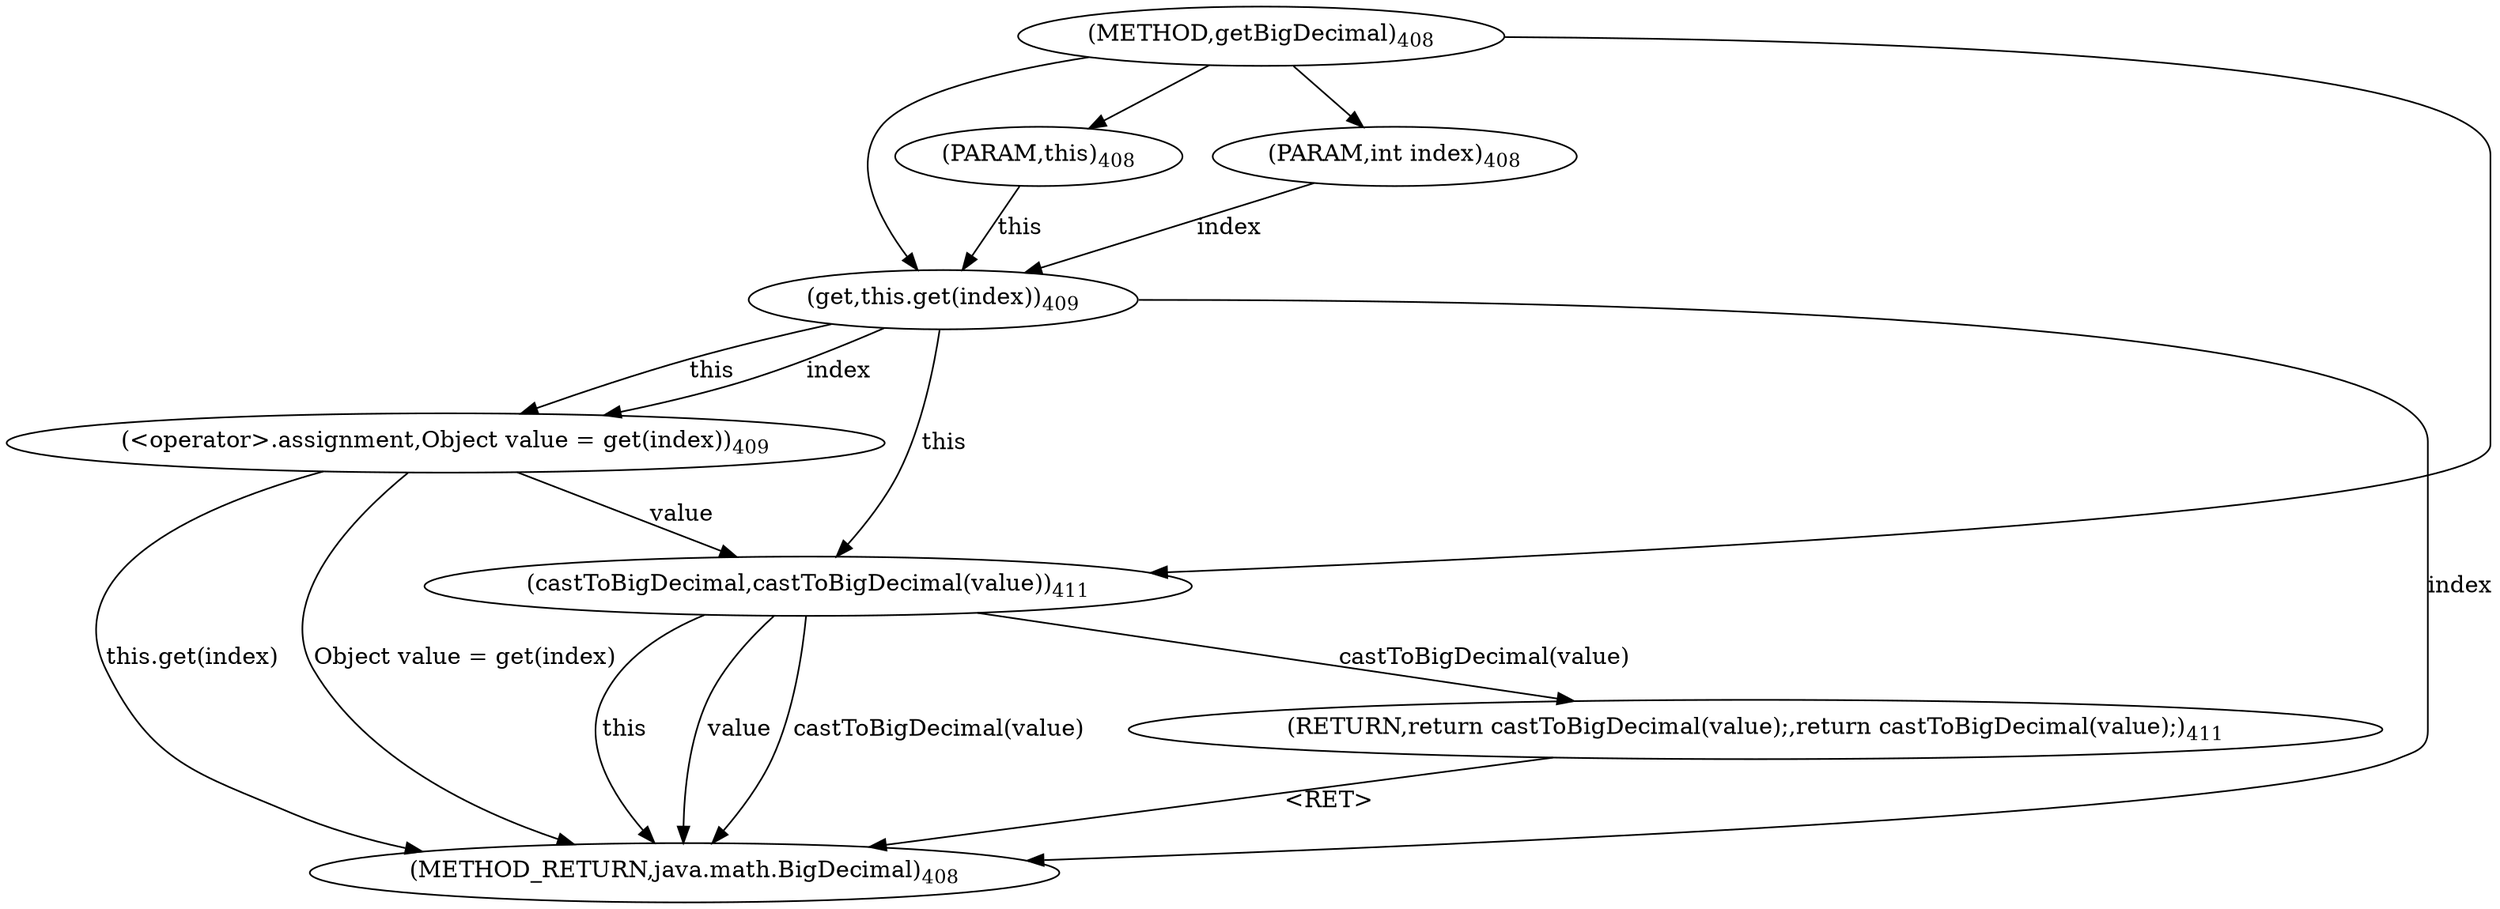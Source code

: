 digraph "getBigDecimal" {  
"1189" [label = <(METHOD,getBigDecimal)<SUB>408</SUB>> ]
"1202" [label = <(METHOD_RETURN,java.math.BigDecimal)<SUB>408</SUB>> ]
"75" [label = <(PARAM,this)<SUB>408</SUB>> ]
"1190" [label = <(PARAM,int index)<SUB>408</SUB>> ]
"1193" [label = <(&lt;operator&gt;.assignment,Object value = get(index))<SUB>409</SUB>> ]
"1197" [label = <(RETURN,return castToBigDecimal(value);,return castToBigDecimal(value);)<SUB>411</SUB>> ]
"1193" [label = <(&lt;operator&gt;.assignment,Object value = get(index))<SUB>409</SUB>> ]
"1193" [label = <(&lt;operator&gt;.assignment,Object value = get(index))<SUB>409</SUB>> ]
"1198" [label = <(castToBigDecimal,castToBigDecimal(value))<SUB>411</SUB>> ]
"1195" [label = <(get,this.get(index))<SUB>409</SUB>> ]
"1195" [label = <(get,this.get(index))<SUB>409</SUB>> ]
"1198" [label = <(castToBigDecimal,castToBigDecimal(value))<SUB>411</SUB>> ]
"1198" [label = <(castToBigDecimal,castToBigDecimal(value))<SUB>411</SUB>> ]
  "1197" -> "1202"  [ label = "&lt;RET&gt;"] 
  "1195" -> "1202"  [ label = "index"] 
  "1193" -> "1202"  [ label = "this.get(index)"] 
  "1193" -> "1202"  [ label = "Object value = get(index)"] 
  "1198" -> "1202"  [ label = "this"] 
  "1198" -> "1202"  [ label = "value"] 
  "1198" -> "1202"  [ label = "castToBigDecimal(value)"] 
  "1189" -> "75" 
  "1189" -> "1190" 
  "1195" -> "1193"  [ label = "this"] 
  "1195" -> "1193"  [ label = "index"] 
  "1198" -> "1197"  [ label = "castToBigDecimal(value)"] 
  "75" -> "1195"  [ label = "this"] 
  "1189" -> "1195" 
  "1190" -> "1195"  [ label = "index"] 
  "1195" -> "1198"  [ label = "this"] 
  "1189" -> "1198" 
  "1193" -> "1198"  [ label = "value"] 
}
